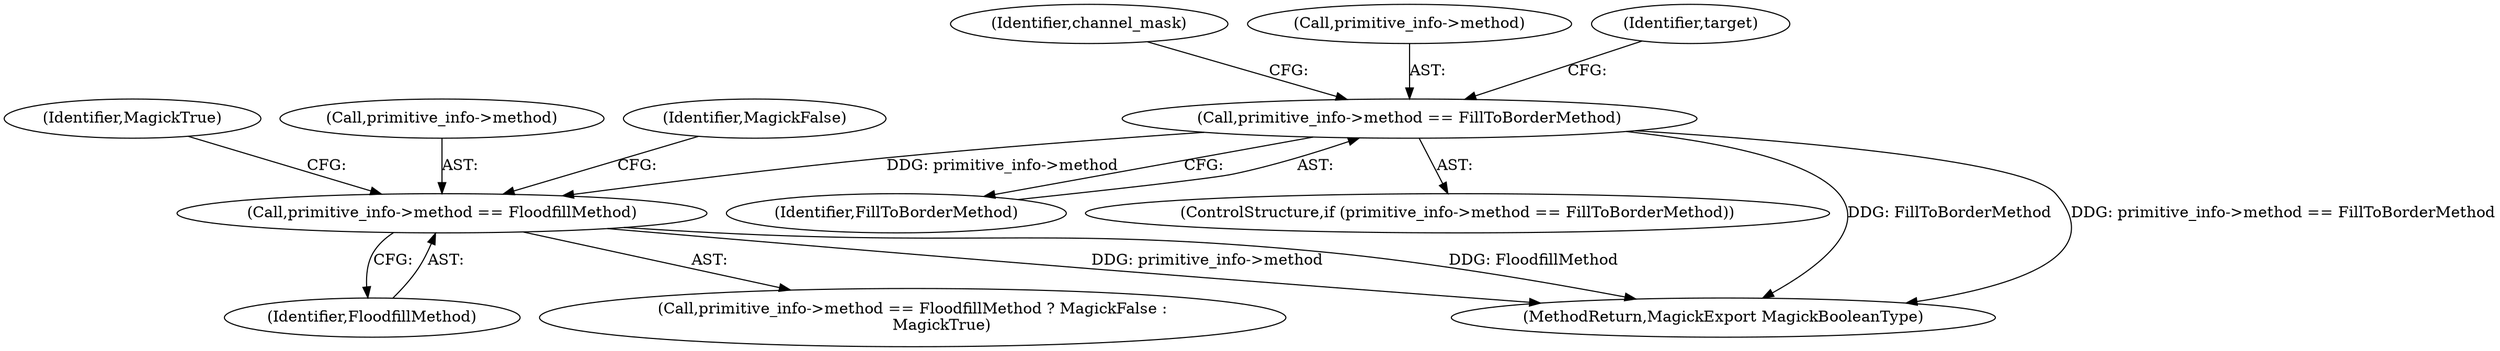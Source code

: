 digraph "0_ImageMagick_726812fa2fa7ce16bcf58f6e115f65427a1c0950_2@pointer" {
"1000418" [label="(Call,primitive_info->method == FillToBorderMethod)"];
"1000472" [label="(Call,primitive_info->method == FloodfillMethod)"];
"1000472" [label="(Call,primitive_info->method == FloodfillMethod)"];
"1000458" [label="(Identifier,channel_mask)"];
"1000478" [label="(Identifier,MagickTrue)"];
"1000419" [label="(Call,primitive_info->method)"];
"1000418" [label="(Call,primitive_info->method == FillToBorderMethod)"];
"1000471" [label="(Call,primitive_info->method == FloodfillMethod ? MagickFalse :\n            MagickTrue)"];
"1001629" [label="(MethodReturn,MagickExport MagickBooleanType)"];
"1000426" [label="(Identifier,target)"];
"1000476" [label="(Identifier,FloodfillMethod)"];
"1000473" [label="(Call,primitive_info->method)"];
"1000477" [label="(Identifier,MagickFalse)"];
"1000422" [label="(Identifier,FillToBorderMethod)"];
"1000417" [label="(ControlStructure,if (primitive_info->method == FillToBorderMethod))"];
"1000418" -> "1000417"  [label="AST: "];
"1000418" -> "1000422"  [label="CFG: "];
"1000419" -> "1000418"  [label="AST: "];
"1000422" -> "1000418"  [label="AST: "];
"1000426" -> "1000418"  [label="CFG: "];
"1000458" -> "1000418"  [label="CFG: "];
"1000418" -> "1001629"  [label="DDG: FillToBorderMethod"];
"1000418" -> "1001629"  [label="DDG: primitive_info->method == FillToBorderMethod"];
"1000418" -> "1000472"  [label="DDG: primitive_info->method"];
"1000472" -> "1000471"  [label="AST: "];
"1000472" -> "1000476"  [label="CFG: "];
"1000473" -> "1000472"  [label="AST: "];
"1000476" -> "1000472"  [label="AST: "];
"1000477" -> "1000472"  [label="CFG: "];
"1000478" -> "1000472"  [label="CFG: "];
"1000472" -> "1001629"  [label="DDG: FloodfillMethod"];
"1000472" -> "1001629"  [label="DDG: primitive_info->method"];
}

